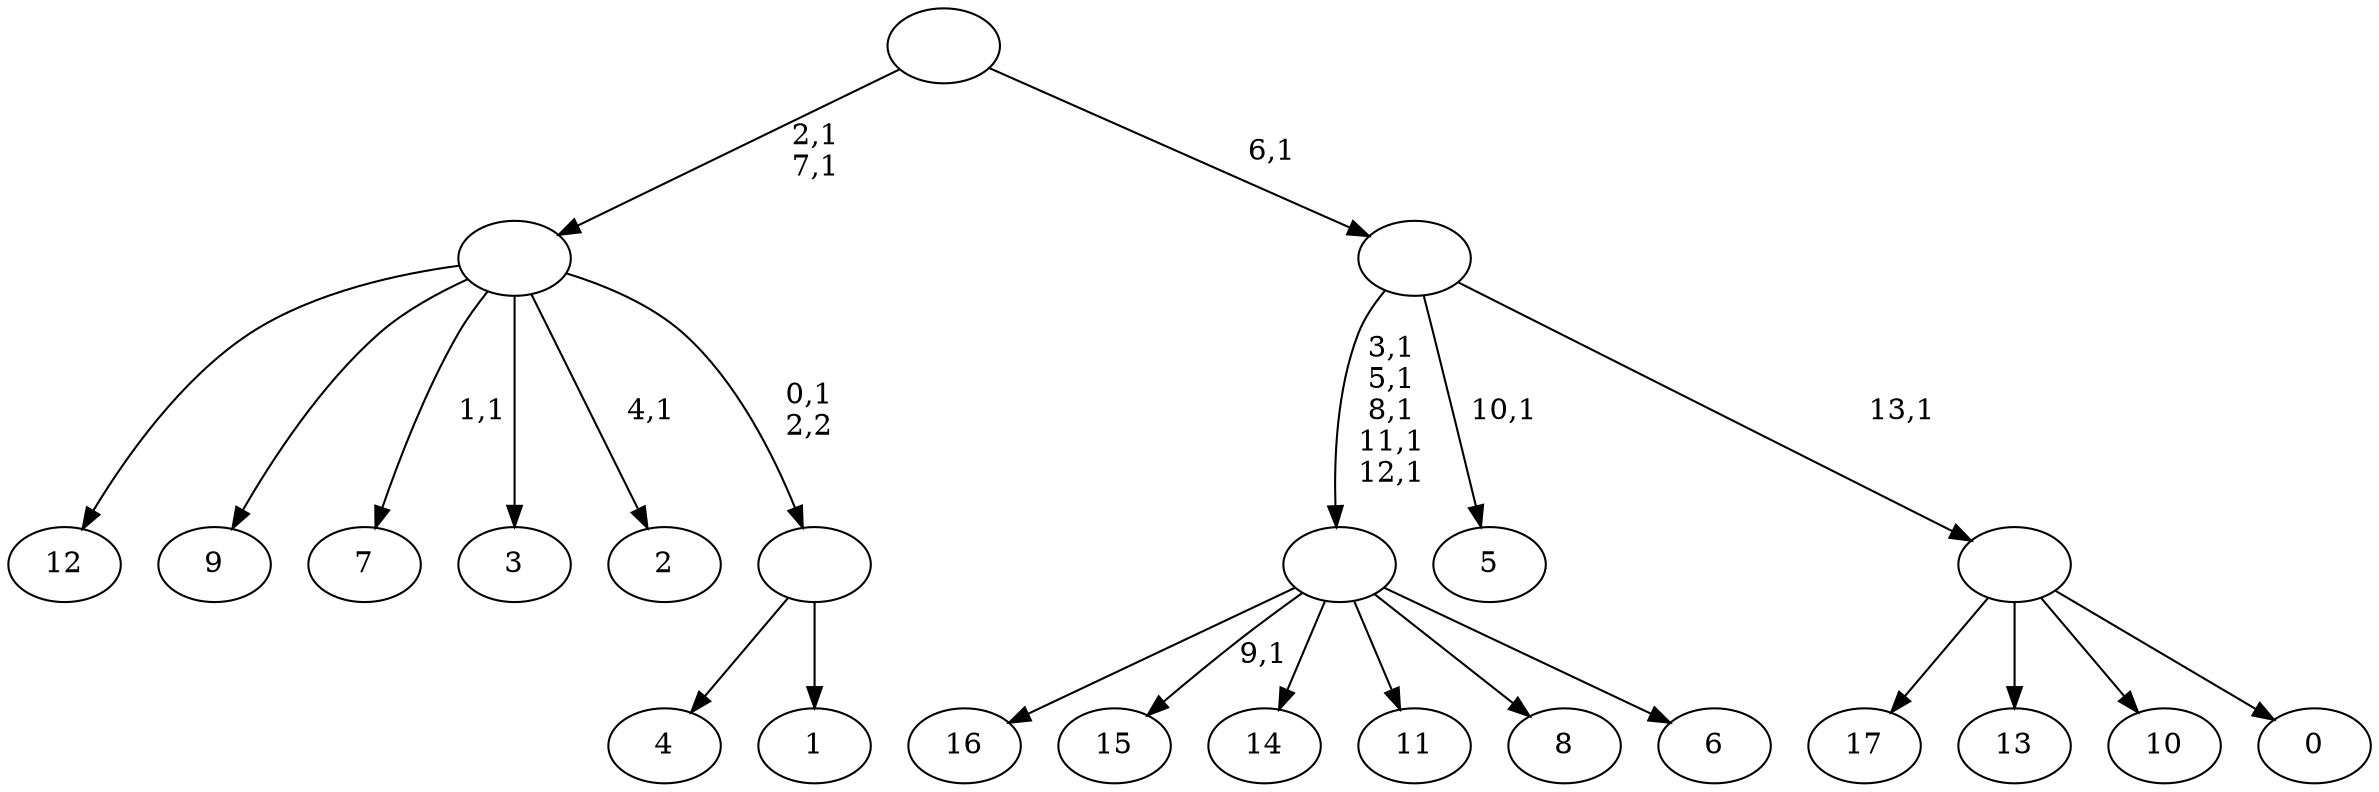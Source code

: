 digraph T {
	32 [label="17"]
	31 [label="16"]
	30 [label="15"]
	28 [label="14"]
	27 [label="13"]
	26 [label="12"]
	25 [label="11"]
	24 [label="10"]
	23 [label="9"]
	22 [label="8"]
	21 [label="7"]
	19 [label="6"]
	18 [label=""]
	13 [label="5"]
	11 [label="4"]
	10 [label="3"]
	9 [label="2"]
	7 [label="1"]
	6 [label=""]
	5 [label=""]
	3 [label="0"]
	2 [label=""]
	1 [label=""]
	0 [label=""]
	18 -> 30 [label="9,1"]
	18 -> 31 [label=""]
	18 -> 28 [label=""]
	18 -> 25 [label=""]
	18 -> 22 [label=""]
	18 -> 19 [label=""]
	6 -> 11 [label=""]
	6 -> 7 [label=""]
	5 -> 9 [label="4,1"]
	5 -> 21 [label="1,1"]
	5 -> 26 [label=""]
	5 -> 23 [label=""]
	5 -> 10 [label=""]
	5 -> 6 [label="0,1\n2,2"]
	2 -> 32 [label=""]
	2 -> 27 [label=""]
	2 -> 24 [label=""]
	2 -> 3 [label=""]
	1 -> 13 [label="10,1"]
	1 -> 18 [label="3,1\n5,1\n8,1\n11,1\n12,1"]
	1 -> 2 [label="13,1"]
	0 -> 5 [label="2,1\n7,1"]
	0 -> 1 [label="6,1"]
}
